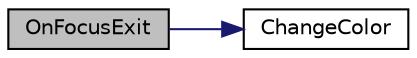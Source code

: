 digraph "OnFocusExit"
{
 // INTERACTIVE_SVG=YES
 // LATEX_PDF_SIZE
  edge [fontname="Helvetica",fontsize="10",labelfontname="Helvetica",labelfontsize="10"];
  node [fontname="Helvetica",fontsize="10",shape=record];
  rankdir="LR";
  Node1 [label="OnFocusExit",height=0.2,width=0.4,color="black", fillcolor="grey75", style="filled", fontcolor="black",tooltip="called, when the user's gaze leaves the object. Reduces size by FocusSizeFactor and applies currentCo..."];
  Node1 -> Node2 [color="midnightblue",fontsize="10",style="solid",fontname="Helvetica"];
  Node2 [label="ChangeColor",height=0.2,width=0.4,color="black", fillcolor="white", style="filled",URL="$class_mirage_x_r_1_1_task_station_controller.html#a7e1789acbfc272439a55a63e6ec0de68",tooltip="convenience method to apply a color to a renderer and all children's renderers."];
}
